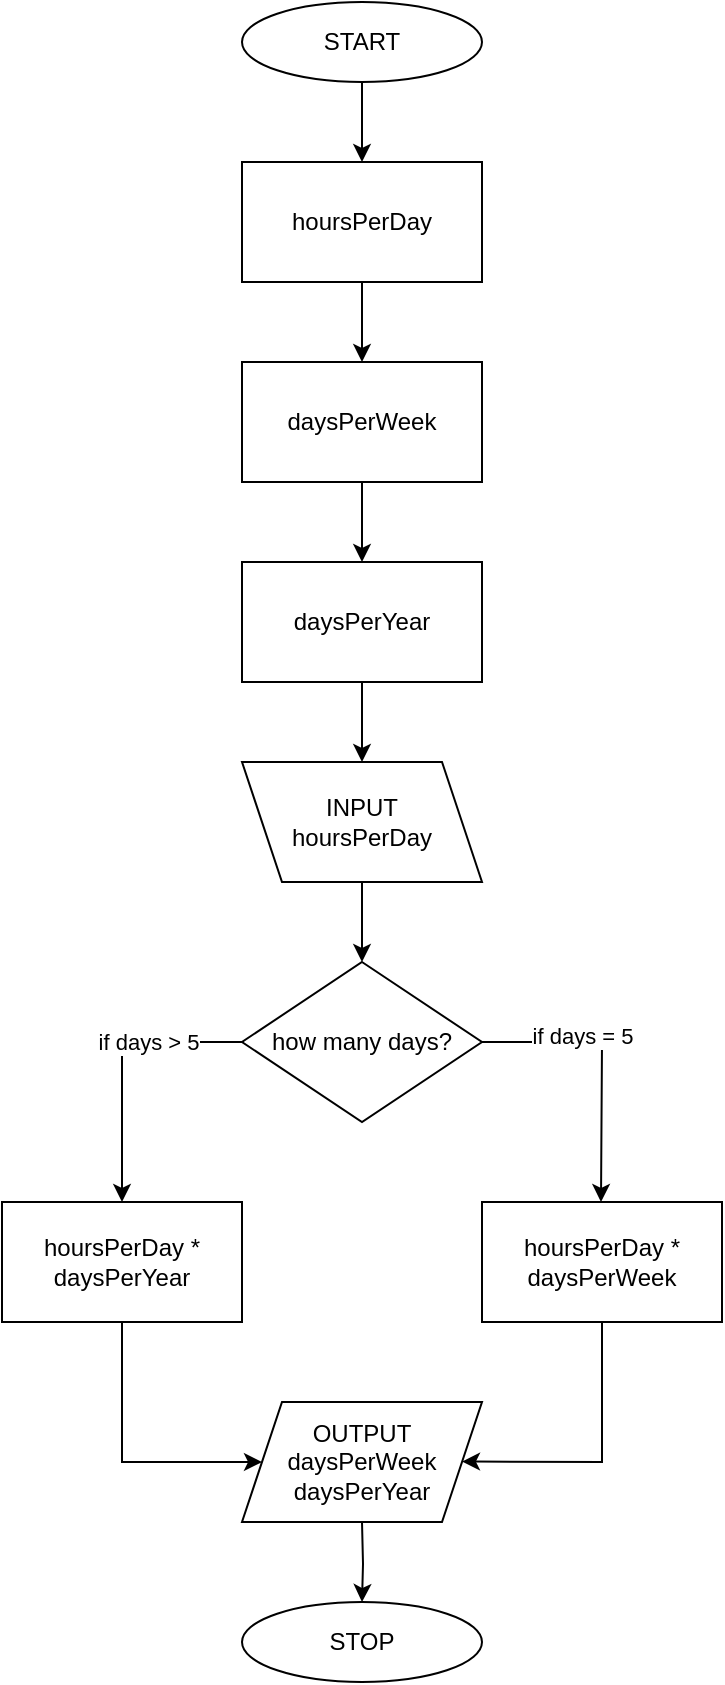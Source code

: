 <mxfile version="26.0.14">
  <diagram name="Page-1" id="H39cGSUqL6vZUgALx9EX">
    <mxGraphModel dx="1290" dy="522" grid="1" gridSize="10" guides="1" tooltips="1" connect="1" arrows="1" fold="1" page="1" pageScale="1" pageWidth="850" pageHeight="1100" math="0" shadow="0">
      <root>
        <mxCell id="0" />
        <mxCell id="1" parent="0" />
        <mxCell id="Dc3C1nC6n-K9u7BvnvUE-5" value="" style="edgeStyle=orthogonalEdgeStyle;rounded=0;orthogonalLoop=1;jettySize=auto;html=1;" edge="1" parent="1" source="Dc3C1nC6n-K9u7BvnvUE-1" target="Dc3C1nC6n-K9u7BvnvUE-4">
          <mxGeometry relative="1" as="geometry" />
        </mxCell>
        <mxCell id="Dc3C1nC6n-K9u7BvnvUE-1" value="START" style="ellipse;whiteSpace=wrap;html=1;" vertex="1" parent="1">
          <mxGeometry x="200" y="80" width="120" height="40" as="geometry" />
        </mxCell>
        <mxCell id="Dc3C1nC6n-K9u7BvnvUE-3" value="STOP" style="ellipse;whiteSpace=wrap;html=1;" vertex="1" parent="1">
          <mxGeometry x="200" y="880" width="120" height="40" as="geometry" />
        </mxCell>
        <mxCell id="Dc3C1nC6n-K9u7BvnvUE-7" value="" style="edgeStyle=orthogonalEdgeStyle;rounded=0;orthogonalLoop=1;jettySize=auto;html=1;" edge="1" parent="1" source="Dc3C1nC6n-K9u7BvnvUE-4" target="Dc3C1nC6n-K9u7BvnvUE-6">
          <mxGeometry relative="1" as="geometry" />
        </mxCell>
        <mxCell id="Dc3C1nC6n-K9u7BvnvUE-4" value="hoursPerDay" style="whiteSpace=wrap;html=1;" vertex="1" parent="1">
          <mxGeometry x="200" y="160" width="120" height="60" as="geometry" />
        </mxCell>
        <mxCell id="Dc3C1nC6n-K9u7BvnvUE-9" value="" style="edgeStyle=orthogonalEdgeStyle;rounded=0;orthogonalLoop=1;jettySize=auto;html=1;" edge="1" parent="1" source="Dc3C1nC6n-K9u7BvnvUE-6" target="Dc3C1nC6n-K9u7BvnvUE-8">
          <mxGeometry relative="1" as="geometry" />
        </mxCell>
        <mxCell id="Dc3C1nC6n-K9u7BvnvUE-6" value="daysPerWeek" style="whiteSpace=wrap;html=1;" vertex="1" parent="1">
          <mxGeometry x="200" y="260" width="120" height="60" as="geometry" />
        </mxCell>
        <mxCell id="Dc3C1nC6n-K9u7BvnvUE-11" value="" style="edgeStyle=orthogonalEdgeStyle;rounded=0;orthogonalLoop=1;jettySize=auto;html=1;" edge="1" parent="1" source="Dc3C1nC6n-K9u7BvnvUE-8" target="Dc3C1nC6n-K9u7BvnvUE-10">
          <mxGeometry relative="1" as="geometry" />
        </mxCell>
        <mxCell id="Dc3C1nC6n-K9u7BvnvUE-8" value="daysPerYear" style="whiteSpace=wrap;html=1;" vertex="1" parent="1">
          <mxGeometry x="200" y="360" width="120" height="60" as="geometry" />
        </mxCell>
        <mxCell id="Dc3C1nC6n-K9u7BvnvUE-13" value="" style="edgeStyle=orthogonalEdgeStyle;rounded=0;orthogonalLoop=1;jettySize=auto;html=1;" edge="1" parent="1" source="Dc3C1nC6n-K9u7BvnvUE-10" target="Dc3C1nC6n-K9u7BvnvUE-12">
          <mxGeometry relative="1" as="geometry" />
        </mxCell>
        <mxCell id="Dc3C1nC6n-K9u7BvnvUE-10" value="INPUT&lt;div&gt;hoursPerDay&lt;/div&gt;" style="shape=parallelogram;perimeter=parallelogramPerimeter;whiteSpace=wrap;html=1;fixedSize=1;flipV=1;" vertex="1" parent="1">
          <mxGeometry x="200" y="460" width="120" height="60" as="geometry" />
        </mxCell>
        <mxCell id="Dc3C1nC6n-K9u7BvnvUE-12" value="how many days?" style="rhombus;whiteSpace=wrap;html=1;" vertex="1" parent="1">
          <mxGeometry x="200" y="560" width="120" height="80" as="geometry" />
        </mxCell>
        <mxCell id="Dc3C1nC6n-K9u7BvnvUE-14" value="&lt;div&gt;hoursPerDay * daysPerYear&lt;/div&gt;" style="whiteSpace=wrap;html=1;" vertex="1" parent="1">
          <mxGeometry x="80" y="680" width="120" height="60" as="geometry" />
        </mxCell>
        <mxCell id="Dc3C1nC6n-K9u7BvnvUE-16" value="&lt;div&gt;hoursPerDay * daysPerWeek&lt;/div&gt;" style="whiteSpace=wrap;html=1;" vertex="1" parent="1">
          <mxGeometry x="320" y="680" width="120" height="60" as="geometry" />
        </mxCell>
        <mxCell id="Dc3C1nC6n-K9u7BvnvUE-18" value="" style="endArrow=classic;html=1;rounded=0;entryX=0.5;entryY=0;entryDx=0;entryDy=0;exitX=0;exitY=0.5;exitDx=0;exitDy=0;" edge="1" parent="1" source="Dc3C1nC6n-K9u7BvnvUE-12" target="Dc3C1nC6n-K9u7BvnvUE-14">
          <mxGeometry width="50" height="50" relative="1" as="geometry">
            <mxPoint x="110" y="630" as="sourcePoint" />
            <mxPoint x="160" y="580" as="targetPoint" />
            <Array as="points">
              <mxPoint x="140" y="600" />
            </Array>
          </mxGeometry>
        </mxCell>
        <mxCell id="Dc3C1nC6n-K9u7BvnvUE-20" value="if days &amp;gt; 5" style="edgeLabel;html=1;align=center;verticalAlign=middle;resizable=0;points=[];" vertex="1" connectable="0" parent="Dc3C1nC6n-K9u7BvnvUE-18">
          <mxGeometry x="-0.326" relative="1" as="geometry">
            <mxPoint as="offset" />
          </mxGeometry>
        </mxCell>
        <mxCell id="Dc3C1nC6n-K9u7BvnvUE-19" value="" style="endArrow=classic;html=1;rounded=0;exitX=1;exitY=0.5;exitDx=0;exitDy=0;" edge="1" parent="1" source="Dc3C1nC6n-K9u7BvnvUE-12">
          <mxGeometry width="50" height="50" relative="1" as="geometry">
            <mxPoint x="379.5" y="570" as="sourcePoint" />
            <mxPoint x="379.5" y="680" as="targetPoint" />
            <Array as="points">
              <mxPoint x="380" y="600" />
            </Array>
          </mxGeometry>
        </mxCell>
        <mxCell id="Dc3C1nC6n-K9u7BvnvUE-21" value="if days = 5" style="edgeLabel;html=1;align=center;verticalAlign=middle;resizable=0;points=[];" vertex="1" connectable="0" parent="Dc3C1nC6n-K9u7BvnvUE-19">
          <mxGeometry x="-0.289" y="3" relative="1" as="geometry">
            <mxPoint as="offset" />
          </mxGeometry>
        </mxCell>
        <mxCell id="Dc3C1nC6n-K9u7BvnvUE-29" value="" style="edgeStyle=orthogonalEdgeStyle;rounded=0;orthogonalLoop=1;jettySize=auto;html=1;" edge="1" parent="1" target="Dc3C1nC6n-K9u7BvnvUE-3">
          <mxGeometry relative="1" as="geometry">
            <mxPoint x="260" y="840" as="sourcePoint" />
          </mxGeometry>
        </mxCell>
        <mxCell id="Dc3C1nC6n-K9u7BvnvUE-30" value="OUTPUT&lt;div&gt;daysPerWeek&lt;/div&gt;&lt;div&gt;daysPerYear&lt;/div&gt;" style="shape=parallelogram;perimeter=parallelogramPerimeter;whiteSpace=wrap;html=1;fixedSize=1;" vertex="1" parent="1">
          <mxGeometry x="200" y="780" width="120" height="60" as="geometry" />
        </mxCell>
        <mxCell id="Dc3C1nC6n-K9u7BvnvUE-37" value="" style="endArrow=classic;html=1;rounded=0;exitX=0.5;exitY=1;exitDx=0;exitDy=0;" edge="1" parent="1" source="Dc3C1nC6n-K9u7BvnvUE-16">
          <mxGeometry width="50" height="50" relative="1" as="geometry">
            <mxPoint x="380" y="809.5" as="sourcePoint" />
            <mxPoint x="310.004" y="809.768" as="targetPoint" />
            <Array as="points">
              <mxPoint x="380" y="810" />
            </Array>
          </mxGeometry>
        </mxCell>
        <mxCell id="Dc3C1nC6n-K9u7BvnvUE-38" value="" style="endArrow=classic;html=1;rounded=0;exitX=0.5;exitY=1;exitDx=0;exitDy=0;" edge="1" parent="1" source="Dc3C1nC6n-K9u7BvnvUE-14">
          <mxGeometry width="50" height="50" relative="1" as="geometry">
            <mxPoint x="130" y="809.5" as="sourcePoint" />
            <mxPoint x="210" y="810" as="targetPoint" />
            <Array as="points">
              <mxPoint x="140" y="810" />
            </Array>
          </mxGeometry>
        </mxCell>
      </root>
    </mxGraphModel>
  </diagram>
</mxfile>
